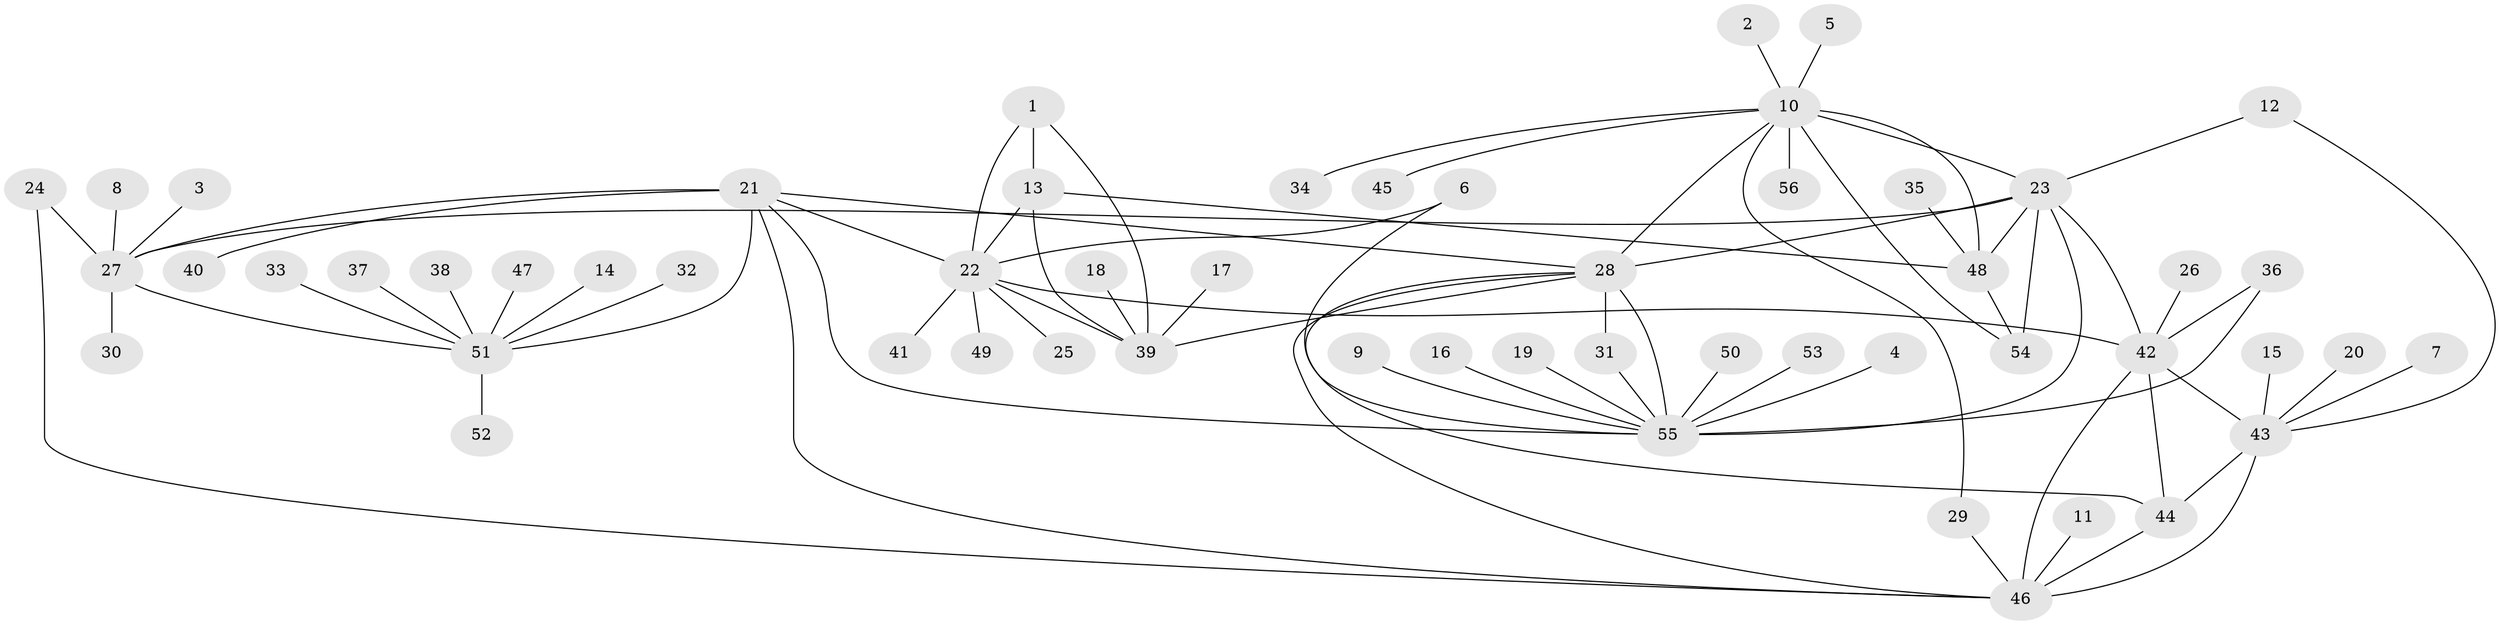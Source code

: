 // original degree distribution, {5: 0.037383177570093455, 13: 0.009345794392523364, 9: 0.056074766355140186, 7: 0.018691588785046728, 6: 0.037383177570093455, 11: 0.009345794392523364, 10: 0.018691588785046728, 12: 0.009345794392523364, 4: 0.028037383177570093, 16: 0.009345794392523364, 1: 0.5700934579439252, 2: 0.16822429906542055, 3: 0.028037383177570093}
// Generated by graph-tools (version 1.1) at 2025/02/03/09/25 03:02:50]
// undirected, 56 vertices, 81 edges
graph export_dot {
graph [start="1"]
  node [color=gray90,style=filled];
  1;
  2;
  3;
  4;
  5;
  6;
  7;
  8;
  9;
  10;
  11;
  12;
  13;
  14;
  15;
  16;
  17;
  18;
  19;
  20;
  21;
  22;
  23;
  24;
  25;
  26;
  27;
  28;
  29;
  30;
  31;
  32;
  33;
  34;
  35;
  36;
  37;
  38;
  39;
  40;
  41;
  42;
  43;
  44;
  45;
  46;
  47;
  48;
  49;
  50;
  51;
  52;
  53;
  54;
  55;
  56;
  1 -- 13 [weight=2.0];
  1 -- 22 [weight=2.0];
  1 -- 39 [weight=2.0];
  2 -- 10 [weight=1.0];
  3 -- 27 [weight=1.0];
  4 -- 55 [weight=1.0];
  5 -- 10 [weight=1.0];
  6 -- 22 [weight=1.0];
  6 -- 55 [weight=1.0];
  7 -- 43 [weight=1.0];
  8 -- 27 [weight=1.0];
  9 -- 55 [weight=1.0];
  10 -- 23 [weight=1.0];
  10 -- 28 [weight=1.0];
  10 -- 29 [weight=1.0];
  10 -- 34 [weight=1.0];
  10 -- 45 [weight=1.0];
  10 -- 48 [weight=2.0];
  10 -- 54 [weight=1.0];
  10 -- 56 [weight=1.0];
  11 -- 46 [weight=1.0];
  12 -- 23 [weight=1.0];
  12 -- 43 [weight=1.0];
  13 -- 22 [weight=1.0];
  13 -- 39 [weight=1.0];
  13 -- 48 [weight=1.0];
  14 -- 51 [weight=1.0];
  15 -- 43 [weight=1.0];
  16 -- 55 [weight=1.0];
  17 -- 39 [weight=1.0];
  18 -- 39 [weight=1.0];
  19 -- 55 [weight=1.0];
  20 -- 43 [weight=1.0];
  21 -- 22 [weight=1.0];
  21 -- 27 [weight=1.0];
  21 -- 28 [weight=1.0];
  21 -- 40 [weight=1.0];
  21 -- 46 [weight=1.0];
  21 -- 51 [weight=3.0];
  21 -- 55 [weight=1.0];
  22 -- 25 [weight=1.0];
  22 -- 39 [weight=1.0];
  22 -- 41 [weight=1.0];
  22 -- 42 [weight=1.0];
  22 -- 49 [weight=1.0];
  23 -- 27 [weight=1.0];
  23 -- 28 [weight=1.0];
  23 -- 42 [weight=1.0];
  23 -- 48 [weight=2.0];
  23 -- 54 [weight=1.0];
  23 -- 55 [weight=1.0];
  24 -- 27 [weight=1.0];
  24 -- 46 [weight=1.0];
  26 -- 42 [weight=1.0];
  27 -- 30 [weight=1.0];
  27 -- 51 [weight=3.0];
  28 -- 31 [weight=3.0];
  28 -- 39 [weight=1.0];
  28 -- 44 [weight=1.0];
  28 -- 46 [weight=1.0];
  28 -- 55 [weight=3.0];
  29 -- 46 [weight=1.0];
  31 -- 55 [weight=1.0];
  32 -- 51 [weight=1.0];
  33 -- 51 [weight=1.0];
  35 -- 48 [weight=1.0];
  36 -- 42 [weight=1.0];
  36 -- 55 [weight=1.0];
  37 -- 51 [weight=1.0];
  38 -- 51 [weight=1.0];
  42 -- 43 [weight=1.0];
  42 -- 44 [weight=1.0];
  42 -- 46 [weight=2.0];
  43 -- 44 [weight=1.0];
  43 -- 46 [weight=2.0];
  44 -- 46 [weight=2.0];
  47 -- 51 [weight=1.0];
  48 -- 54 [weight=2.0];
  50 -- 55 [weight=1.0];
  51 -- 52 [weight=1.0];
  53 -- 55 [weight=1.0];
}
